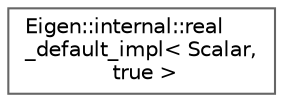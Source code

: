 digraph "类继承关系图"
{
 // LATEX_PDF_SIZE
  bgcolor="transparent";
  edge [fontname=Helvetica,fontsize=10,labelfontname=Helvetica,labelfontsize=10];
  node [fontname=Helvetica,fontsize=10,shape=box,height=0.2,width=0.4];
  rankdir="LR";
  Node0 [id="Node000000",label="Eigen::internal::real\l_default_impl\< Scalar,\l true \>",height=0.2,width=0.4,color="grey40", fillcolor="white", style="filled",URL="$struct_eigen_1_1internal_1_1real__default__impl_3_01_scalar_00_01true_01_4.html",tooltip=" "];
}
